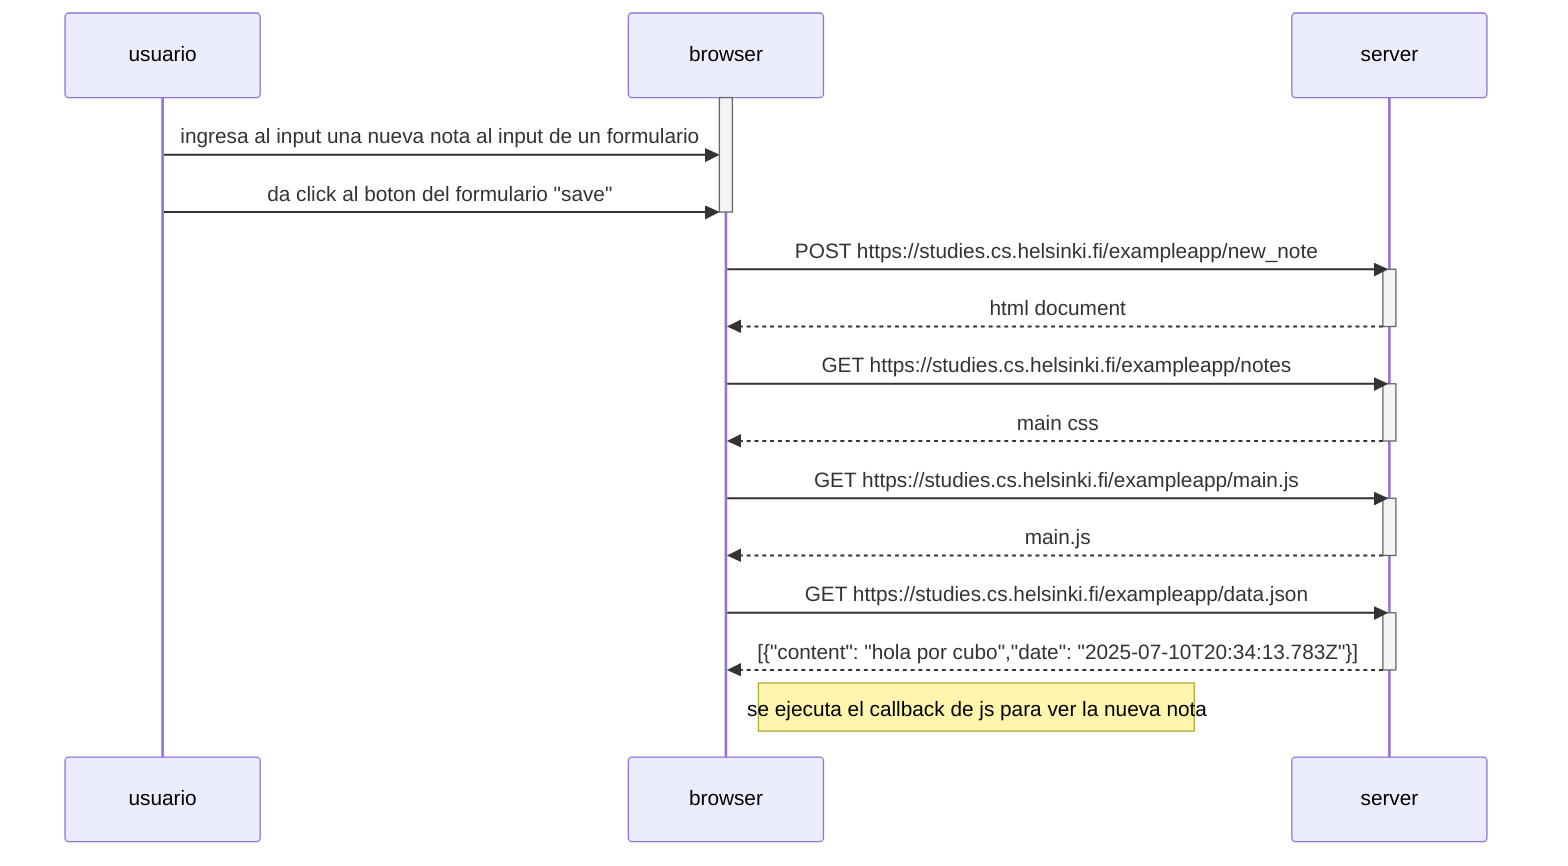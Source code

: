 sequenceDiagram

    participant usuario
    participant browser
    participant server

    activate browser
    usuario->>browser:ingresa al input una nueva nota al input de un formulario
    usuario->>browser:da click al boton del formulario "save"
    deactivate browser

    browser->>server: POST https://studies.cs.helsinki.fi/exampleapp/new_note
    activate server
    server-->>browser:html document
    deactivate server
    browser->>server: GET https://studies.cs.helsinki.fi/exampleapp/notes
    activate server
    server-->>browser:main css
    deactivate server 
    browser->>server: GET https://studies.cs.helsinki.fi/exampleapp/main.js
    activate server
    server-->>browser:main.js
    deactivate server 
    browser->>server:GET https://studies.cs.helsinki.fi/exampleapp/data.json
    activate server
    server-->>browser:[{"content": "hola por cubo","date": "2025-07-10T20:34:13.783Z"}]
    deactivate server 
    Note right of browser: se ejecuta el callback de js para ver la nueva nota